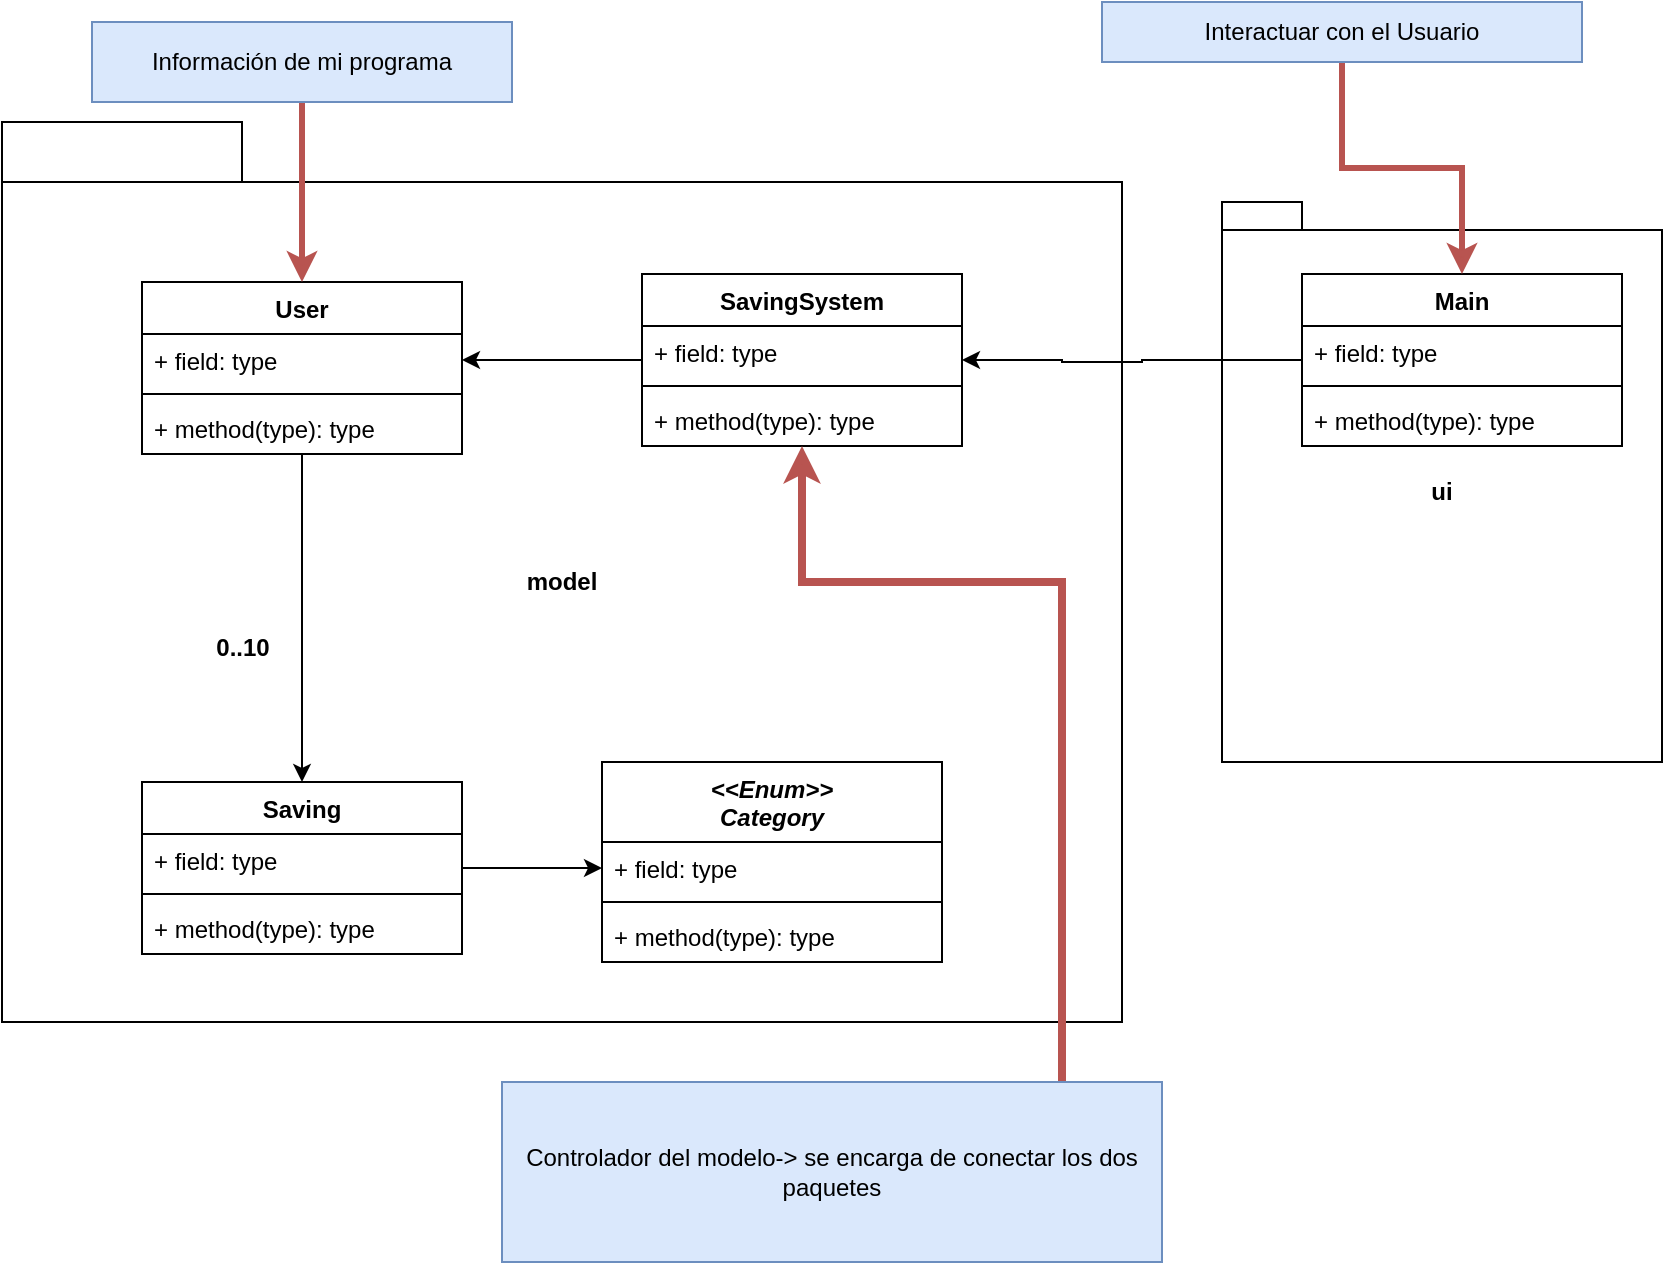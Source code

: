 <mxfile version="21.1.2" type="device">
  <diagram name="Page-1" id="nt6XgSQFn9e_2FXoI4YM">
    <mxGraphModel dx="1778" dy="588" grid="1" gridSize="10" guides="1" tooltips="1" connect="1" arrows="1" fold="1" page="1" pageScale="1" pageWidth="850" pageHeight="1100" math="0" shadow="0">
      <root>
        <mxCell id="0" />
        <mxCell id="1" parent="0" />
        <mxCell id="SWqoYzMEwX4nV6eWuzx6-5" value="&lt;div&gt;model&lt;/div&gt;" style="shape=folder;fontStyle=1;spacingTop=10;tabWidth=120;tabHeight=30;tabPosition=left;html=1;whiteSpace=wrap;" parent="1" vertex="1">
          <mxGeometry x="-810" y="210" width="560" height="450" as="geometry" />
        </mxCell>
        <mxCell id="vLg9exWuFrfTZ2UutzMG-5" style="edgeStyle=orthogonalEdgeStyle;rounded=0;orthogonalLoop=1;jettySize=auto;html=1;entryX=0.5;entryY=0;entryDx=0;entryDy=0;" parent="1" source="SWqoYzMEwX4nV6eWuzx6-1" target="vLg9exWuFrfTZ2UutzMG-1" edge="1">
          <mxGeometry relative="1" as="geometry" />
        </mxCell>
        <mxCell id="SWqoYzMEwX4nV6eWuzx6-1" value="User" style="swimlane;fontStyle=1;align=center;verticalAlign=top;childLayout=stackLayout;horizontal=1;startSize=26;horizontalStack=0;resizeParent=1;resizeParentMax=0;resizeLast=0;collapsible=1;marginBottom=0;whiteSpace=wrap;html=1;" parent="1" vertex="1">
          <mxGeometry x="-740" y="290" width="160" height="86" as="geometry" />
        </mxCell>
        <mxCell id="SWqoYzMEwX4nV6eWuzx6-2" value="+ field: type" style="text;strokeColor=none;fillColor=none;align=left;verticalAlign=top;spacingLeft=4;spacingRight=4;overflow=hidden;rotatable=0;points=[[0,0.5],[1,0.5]];portConstraint=eastwest;whiteSpace=wrap;html=1;" parent="SWqoYzMEwX4nV6eWuzx6-1" vertex="1">
          <mxGeometry y="26" width="160" height="26" as="geometry" />
        </mxCell>
        <mxCell id="SWqoYzMEwX4nV6eWuzx6-3" value="" style="line;strokeWidth=1;fillColor=none;align=left;verticalAlign=middle;spacingTop=-1;spacingLeft=3;spacingRight=3;rotatable=0;labelPosition=right;points=[];portConstraint=eastwest;strokeColor=inherit;" parent="SWqoYzMEwX4nV6eWuzx6-1" vertex="1">
          <mxGeometry y="52" width="160" height="8" as="geometry" />
        </mxCell>
        <mxCell id="SWqoYzMEwX4nV6eWuzx6-4" value="+ method(type): type" style="text;strokeColor=none;fillColor=none;align=left;verticalAlign=top;spacingLeft=4;spacingRight=4;overflow=hidden;rotatable=0;points=[[0,0.5],[1,0.5]];portConstraint=eastwest;whiteSpace=wrap;html=1;" parent="SWqoYzMEwX4nV6eWuzx6-1" vertex="1">
          <mxGeometry y="60" width="160" height="26" as="geometry" />
        </mxCell>
        <mxCell id="SWqoYzMEwX4nV6eWuzx6-10" style="edgeStyle=orthogonalEdgeStyle;rounded=0;orthogonalLoop=1;jettySize=auto;html=1;" parent="1" source="SWqoYzMEwX4nV6eWuzx6-6" target="SWqoYzMEwX4nV6eWuzx6-2" edge="1">
          <mxGeometry relative="1" as="geometry" />
        </mxCell>
        <mxCell id="SWqoYzMEwX4nV6eWuzx6-6" value="SavingSystem" style="swimlane;fontStyle=1;align=center;verticalAlign=top;childLayout=stackLayout;horizontal=1;startSize=26;horizontalStack=0;resizeParent=1;resizeParentMax=0;resizeLast=0;collapsible=1;marginBottom=0;whiteSpace=wrap;html=1;" parent="1" vertex="1">
          <mxGeometry x="-490" y="286" width="160" height="86" as="geometry" />
        </mxCell>
        <mxCell id="SWqoYzMEwX4nV6eWuzx6-7" value="+ field: type" style="text;strokeColor=none;fillColor=none;align=left;verticalAlign=top;spacingLeft=4;spacingRight=4;overflow=hidden;rotatable=0;points=[[0,0.5],[1,0.5]];portConstraint=eastwest;whiteSpace=wrap;html=1;" parent="SWqoYzMEwX4nV6eWuzx6-6" vertex="1">
          <mxGeometry y="26" width="160" height="26" as="geometry" />
        </mxCell>
        <mxCell id="SWqoYzMEwX4nV6eWuzx6-8" value="" style="line;strokeWidth=1;fillColor=none;align=left;verticalAlign=middle;spacingTop=-1;spacingLeft=3;spacingRight=3;rotatable=0;labelPosition=right;points=[];portConstraint=eastwest;strokeColor=inherit;" parent="SWqoYzMEwX4nV6eWuzx6-6" vertex="1">
          <mxGeometry y="52" width="160" height="8" as="geometry" />
        </mxCell>
        <mxCell id="SWqoYzMEwX4nV6eWuzx6-9" value="+ method(type): type" style="text;strokeColor=none;fillColor=none;align=left;verticalAlign=top;spacingLeft=4;spacingRight=4;overflow=hidden;rotatable=0;points=[[0,0.5],[1,0.5]];portConstraint=eastwest;whiteSpace=wrap;html=1;" parent="SWqoYzMEwX4nV6eWuzx6-6" vertex="1">
          <mxGeometry y="60" width="160" height="26" as="geometry" />
        </mxCell>
        <mxCell id="SWqoYzMEwX4nV6eWuzx6-11" value="ui" style="shape=folder;fontStyle=1;spacingTop=10;tabWidth=40;tabHeight=14;tabPosition=left;html=1;whiteSpace=wrap;" parent="1" vertex="1">
          <mxGeometry x="-200" y="250" width="220" height="280" as="geometry" />
        </mxCell>
        <mxCell id="SWqoYzMEwX4nV6eWuzx6-12" value="&lt;div&gt;Main&lt;/div&gt;" style="swimlane;fontStyle=1;align=center;verticalAlign=top;childLayout=stackLayout;horizontal=1;startSize=26;horizontalStack=0;resizeParent=1;resizeParentMax=0;resizeLast=0;collapsible=1;marginBottom=0;whiteSpace=wrap;html=1;" parent="1" vertex="1">
          <mxGeometry x="-160" y="286" width="160" height="86" as="geometry" />
        </mxCell>
        <mxCell id="SWqoYzMEwX4nV6eWuzx6-13" value="+ field: type" style="text;strokeColor=none;fillColor=none;align=left;verticalAlign=top;spacingLeft=4;spacingRight=4;overflow=hidden;rotatable=0;points=[[0,0.5],[1,0.5]];portConstraint=eastwest;whiteSpace=wrap;html=1;" parent="SWqoYzMEwX4nV6eWuzx6-12" vertex="1">
          <mxGeometry y="26" width="160" height="26" as="geometry" />
        </mxCell>
        <mxCell id="SWqoYzMEwX4nV6eWuzx6-14" value="" style="line;strokeWidth=1;fillColor=none;align=left;verticalAlign=middle;spacingTop=-1;spacingLeft=3;spacingRight=3;rotatable=0;labelPosition=right;points=[];portConstraint=eastwest;strokeColor=inherit;" parent="SWqoYzMEwX4nV6eWuzx6-12" vertex="1">
          <mxGeometry y="52" width="160" height="8" as="geometry" />
        </mxCell>
        <mxCell id="SWqoYzMEwX4nV6eWuzx6-15" value="+ method(type): type" style="text;strokeColor=none;fillColor=none;align=left;verticalAlign=top;spacingLeft=4;spacingRight=4;overflow=hidden;rotatable=0;points=[[0,0.5],[1,0.5]];portConstraint=eastwest;whiteSpace=wrap;html=1;" parent="SWqoYzMEwX4nV6eWuzx6-12" vertex="1">
          <mxGeometry y="60" width="160" height="26" as="geometry" />
        </mxCell>
        <mxCell id="SWqoYzMEwX4nV6eWuzx6-16" style="edgeStyle=orthogonalEdgeStyle;rounded=0;orthogonalLoop=1;jettySize=auto;html=1;entryX=1;entryY=0.5;entryDx=0;entryDy=0;" parent="1" source="SWqoYzMEwX4nV6eWuzx6-13" target="SWqoYzMEwX4nV6eWuzx6-6" edge="1">
          <mxGeometry relative="1" as="geometry">
            <Array as="points">
              <mxPoint x="-240" y="329" />
              <mxPoint x="-240" y="330" />
              <mxPoint x="-280" y="330" />
              <mxPoint x="-280" y="329" />
            </Array>
          </mxGeometry>
        </mxCell>
        <mxCell id="di0Rn1aAP8UO_7C6W1ML-2" style="edgeStyle=orthogonalEdgeStyle;rounded=0;orthogonalLoop=1;jettySize=auto;html=1;entryX=0.5;entryY=1;entryDx=0;entryDy=0;fillColor=#f8cecc;strokeColor=#b85450;strokeWidth=4;" parent="1" source="di0Rn1aAP8UO_7C6W1ML-1" target="SWqoYzMEwX4nV6eWuzx6-6" edge="1">
          <mxGeometry relative="1" as="geometry">
            <Array as="points">
              <mxPoint x="-280" y="440" />
              <mxPoint x="-410" y="440" />
            </Array>
          </mxGeometry>
        </mxCell>
        <mxCell id="di0Rn1aAP8UO_7C6W1ML-1" value="Controlador del modelo-&amp;gt; se encarga de conectar los dos paquetes" style="text;html=1;strokeColor=#6c8ebf;fillColor=#dae8fc;align=center;verticalAlign=middle;whiteSpace=wrap;rounded=0;" parent="1" vertex="1">
          <mxGeometry x="-560" y="690" width="330" height="90" as="geometry" />
        </mxCell>
        <mxCell id="di0Rn1aAP8UO_7C6W1ML-4" style="edgeStyle=orthogonalEdgeStyle;rounded=0;orthogonalLoop=1;jettySize=auto;html=1;fillColor=#f8cecc;strokeColor=#b85450;strokeWidth=3;" parent="1" source="di0Rn1aAP8UO_7C6W1ML-3" target="SWqoYzMEwX4nV6eWuzx6-1" edge="1">
          <mxGeometry relative="1" as="geometry" />
        </mxCell>
        <mxCell id="di0Rn1aAP8UO_7C6W1ML-3" value="Información de mi programa " style="text;html=1;strokeColor=#6c8ebf;fillColor=#dae8fc;align=center;verticalAlign=middle;whiteSpace=wrap;rounded=0;" parent="1" vertex="1">
          <mxGeometry x="-765" y="160" width="210" height="40" as="geometry" />
        </mxCell>
        <mxCell id="di0Rn1aAP8UO_7C6W1ML-6" style="edgeStyle=orthogonalEdgeStyle;rounded=0;orthogonalLoop=1;jettySize=auto;html=1;fillColor=#f8cecc;strokeColor=#b85450;strokeWidth=3;" parent="1" source="di0Rn1aAP8UO_7C6W1ML-5" target="SWqoYzMEwX4nV6eWuzx6-12" edge="1">
          <mxGeometry relative="1" as="geometry" />
        </mxCell>
        <mxCell id="di0Rn1aAP8UO_7C6W1ML-5" value="Interactuar con el Usuario" style="text;html=1;strokeColor=#6c8ebf;fillColor=#dae8fc;align=center;verticalAlign=middle;whiteSpace=wrap;rounded=0;" parent="1" vertex="1">
          <mxGeometry x="-260" y="150" width="240" height="30" as="geometry" />
        </mxCell>
        <mxCell id="sOL413By7zxl5SAYRAL2-5" style="edgeStyle=orthogonalEdgeStyle;rounded=0;orthogonalLoop=1;jettySize=auto;html=1;entryX=0;entryY=0.5;entryDx=0;entryDy=0;" edge="1" parent="1" source="vLg9exWuFrfTZ2UutzMG-1" target="sOL413By7zxl5SAYRAL2-2">
          <mxGeometry relative="1" as="geometry" />
        </mxCell>
        <mxCell id="vLg9exWuFrfTZ2UutzMG-1" value="Saving" style="swimlane;fontStyle=1;align=center;verticalAlign=top;childLayout=stackLayout;horizontal=1;startSize=26;horizontalStack=0;resizeParent=1;resizeParentMax=0;resizeLast=0;collapsible=1;marginBottom=0;whiteSpace=wrap;html=1;" parent="1" vertex="1">
          <mxGeometry x="-740" y="540" width="160" height="86" as="geometry" />
        </mxCell>
        <mxCell id="vLg9exWuFrfTZ2UutzMG-2" value="+ field: type" style="text;strokeColor=none;fillColor=none;align=left;verticalAlign=top;spacingLeft=4;spacingRight=4;overflow=hidden;rotatable=0;points=[[0,0.5],[1,0.5]];portConstraint=eastwest;whiteSpace=wrap;html=1;" parent="vLg9exWuFrfTZ2UutzMG-1" vertex="1">
          <mxGeometry y="26" width="160" height="26" as="geometry" />
        </mxCell>
        <mxCell id="vLg9exWuFrfTZ2UutzMG-3" value="" style="line;strokeWidth=1;fillColor=none;align=left;verticalAlign=middle;spacingTop=-1;spacingLeft=3;spacingRight=3;rotatable=0;labelPosition=right;points=[];portConstraint=eastwest;strokeColor=inherit;" parent="vLg9exWuFrfTZ2UutzMG-1" vertex="1">
          <mxGeometry y="52" width="160" height="8" as="geometry" />
        </mxCell>
        <mxCell id="vLg9exWuFrfTZ2UutzMG-4" value="+ method(type): type" style="text;strokeColor=none;fillColor=none;align=left;verticalAlign=top;spacingLeft=4;spacingRight=4;overflow=hidden;rotatable=0;points=[[0,0.5],[1,0.5]];portConstraint=eastwest;whiteSpace=wrap;html=1;" parent="vLg9exWuFrfTZ2UutzMG-1" vertex="1">
          <mxGeometry y="60" width="160" height="26" as="geometry" />
        </mxCell>
        <mxCell id="vLg9exWuFrfTZ2UutzMG-6" value="0..10" style="text;align=center;fontStyle=1;verticalAlign=middle;spacingLeft=3;spacingRight=3;strokeColor=none;rotatable=0;points=[[0,0.5],[1,0.5]];portConstraint=eastwest;html=1;" parent="1" vertex="1">
          <mxGeometry x="-730" y="460" width="80" height="26" as="geometry" />
        </mxCell>
        <mxCell id="sOL413By7zxl5SAYRAL2-1" value="&lt;div&gt;&lt;i&gt;&amp;lt;&amp;lt;Enum&amp;gt;&amp;gt;&lt;/i&gt;&lt;/div&gt;&lt;div&gt;&lt;i&gt;Category&lt;/i&gt;&lt;/div&gt;" style="swimlane;fontStyle=1;align=center;verticalAlign=top;childLayout=stackLayout;horizontal=1;startSize=40;horizontalStack=0;resizeParent=1;resizeParentMax=0;resizeLast=0;collapsible=1;marginBottom=0;whiteSpace=wrap;html=1;" vertex="1" parent="1">
          <mxGeometry x="-510" y="530" width="170" height="100" as="geometry" />
        </mxCell>
        <mxCell id="sOL413By7zxl5SAYRAL2-2" value="+ field: type" style="text;strokeColor=none;fillColor=none;align=left;verticalAlign=top;spacingLeft=4;spacingRight=4;overflow=hidden;rotatable=0;points=[[0,0.5],[1,0.5]];portConstraint=eastwest;whiteSpace=wrap;html=1;" vertex="1" parent="sOL413By7zxl5SAYRAL2-1">
          <mxGeometry y="40" width="170" height="26" as="geometry" />
        </mxCell>
        <mxCell id="sOL413By7zxl5SAYRAL2-3" value="" style="line;strokeWidth=1;fillColor=none;align=left;verticalAlign=middle;spacingTop=-1;spacingLeft=3;spacingRight=3;rotatable=0;labelPosition=right;points=[];portConstraint=eastwest;strokeColor=inherit;" vertex="1" parent="sOL413By7zxl5SAYRAL2-1">
          <mxGeometry y="66" width="170" height="8" as="geometry" />
        </mxCell>
        <mxCell id="sOL413By7zxl5SAYRAL2-4" value="+ method(type): type" style="text;strokeColor=none;fillColor=none;align=left;verticalAlign=top;spacingLeft=4;spacingRight=4;overflow=hidden;rotatable=0;points=[[0,0.5],[1,0.5]];portConstraint=eastwest;whiteSpace=wrap;html=1;" vertex="1" parent="sOL413By7zxl5SAYRAL2-1">
          <mxGeometry y="74" width="170" height="26" as="geometry" />
        </mxCell>
      </root>
    </mxGraphModel>
  </diagram>
</mxfile>
